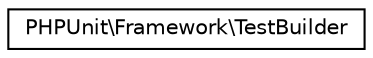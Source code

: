 digraph "Graphical Class Hierarchy"
{
  edge [fontname="Helvetica",fontsize="10",labelfontname="Helvetica",labelfontsize="10"];
  node [fontname="Helvetica",fontsize="10",shape=record];
  rankdir="LR";
  Node0 [label="PHPUnit\\Framework\\TestBuilder",height=0.2,width=0.4,color="black", fillcolor="white", style="filled",URL="$classPHPUnit_1_1Framework_1_1TestBuilder.html"];
}
